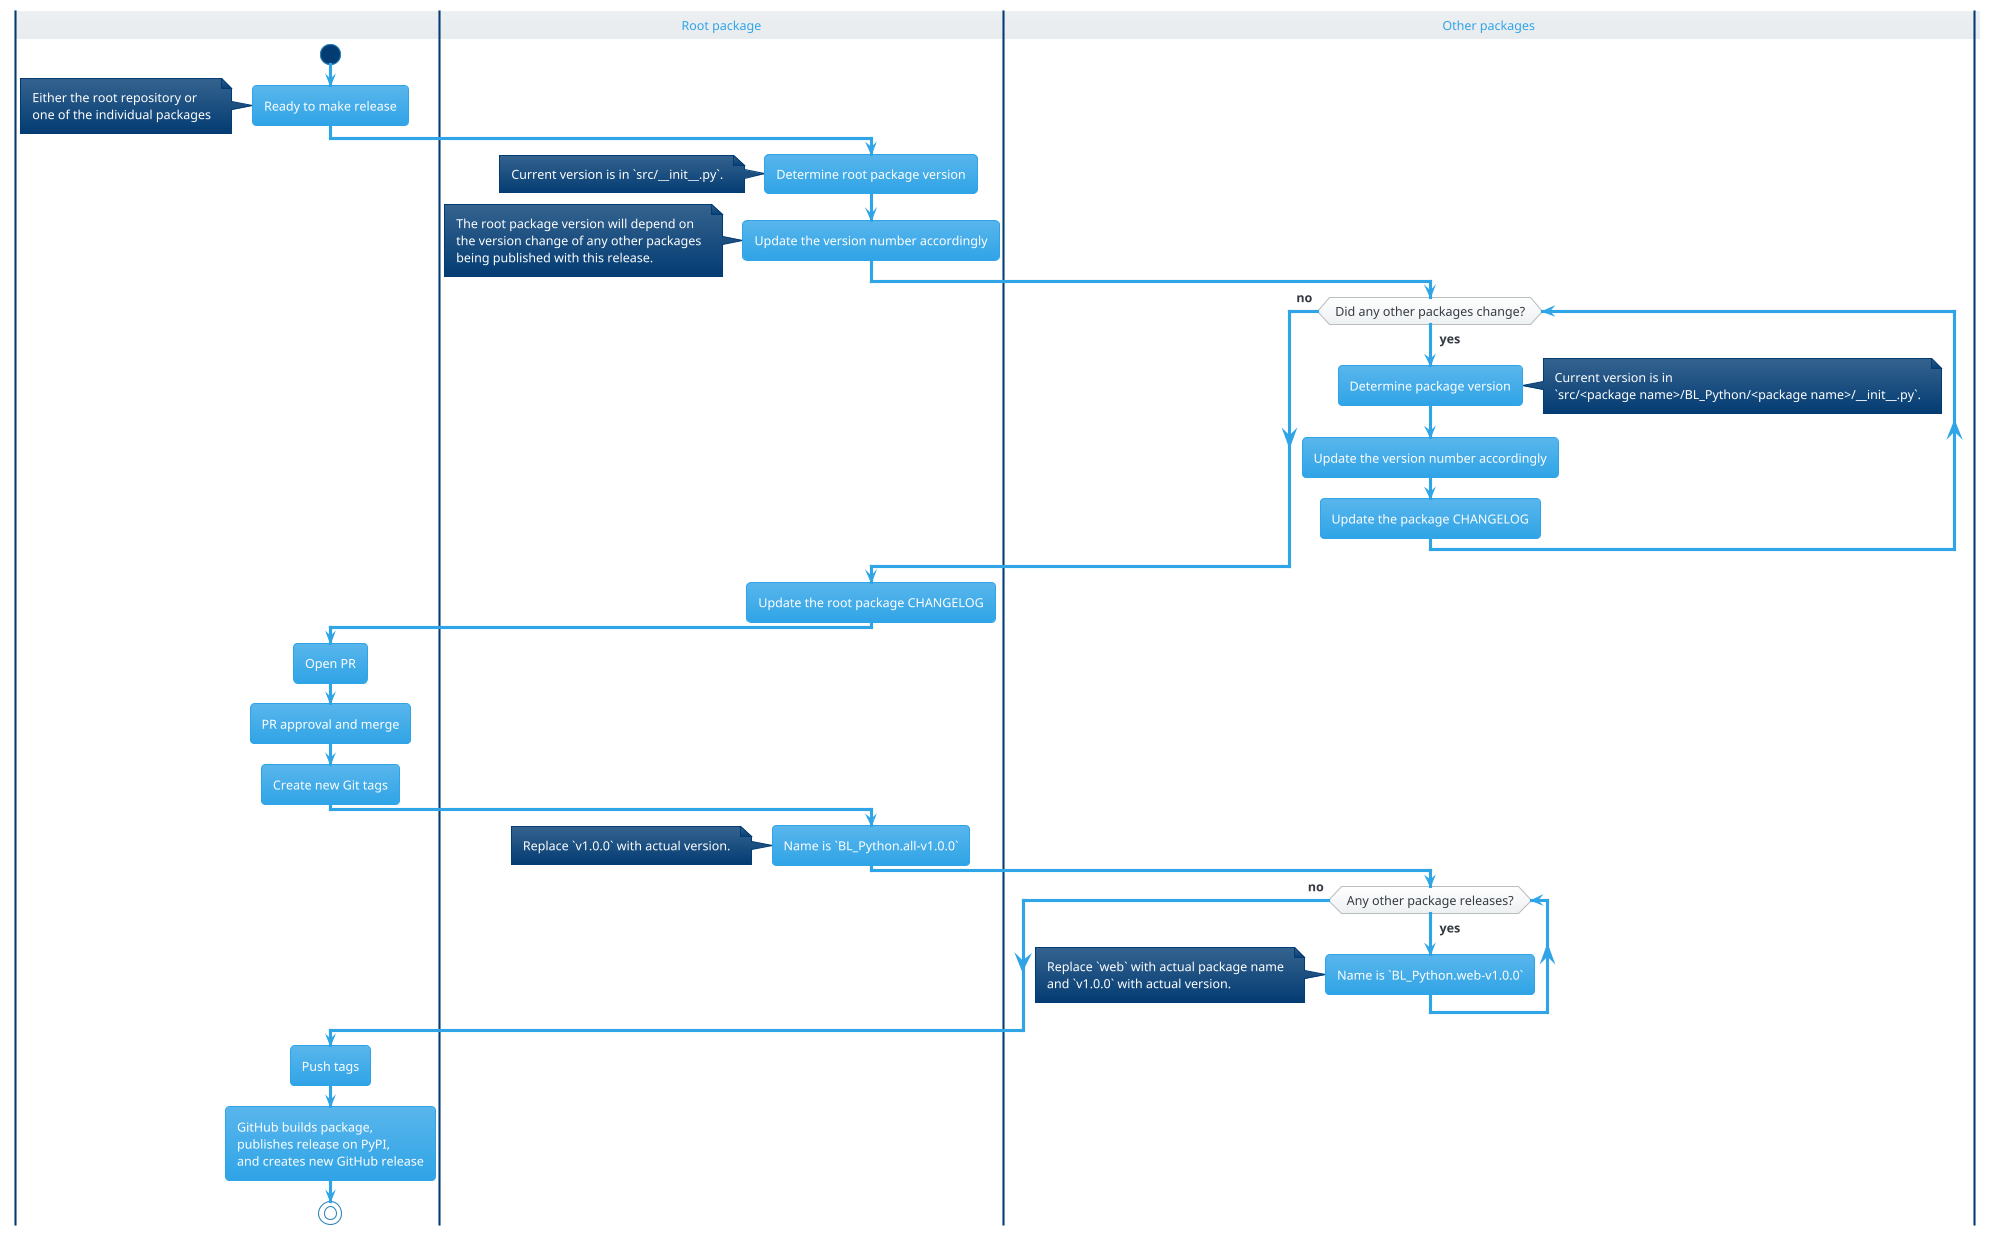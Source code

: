 @startuml
!theme cerulean


| |
    start
    :Ready to make release;
    note
    Either the root repository or
    one of the individual packages
    end note

|Root package|
    :Determine root package version;
    noteleft
    Current version is in `src/~__init__.py`.
    end note

    :Update the version number accordingly;
    noteleft
    The root package version will depend on
    the version change of any other packages
    being published with this release.
    end note

|Other packages|
    while (Did any other packages change?) is (<b>yes)
        :Determine package version;
        note right
        Current version is in
        `src/<package name>/BL_Python/<package name>/~__init__.py`.
        end note
        :Update the version number accordingly;
        :Update the package CHANGELOG;
    endwhile (<b>no)

|Root package|
    :Update the root package CHANGELOG;

| |
    :Open PR;
    :PR approval and merge;
    :Create new Git tags;

|Root package|
    :Name is `BL_Python.all-v1.0.0`;
    note
    Replace `v1.0.0` with actual version.
    end note

|Other packages|
    while (Any other package releases?) is (<b>yes)
        ' this may be automated in the future
        'if (Determine tag name from package and version) is (Root package) then
        :Name is `BL_Python.web-v1.0.0`;
        note
        Replace `web` with actual package name
        and `v1.0.0` with actual version.
        end note
    endwhile (<b>no)

| |
    :Push tags;
    :GitHub builds package,
    publishes release on PyPI,
    and creates new GitHub release;
stop
@enduml
